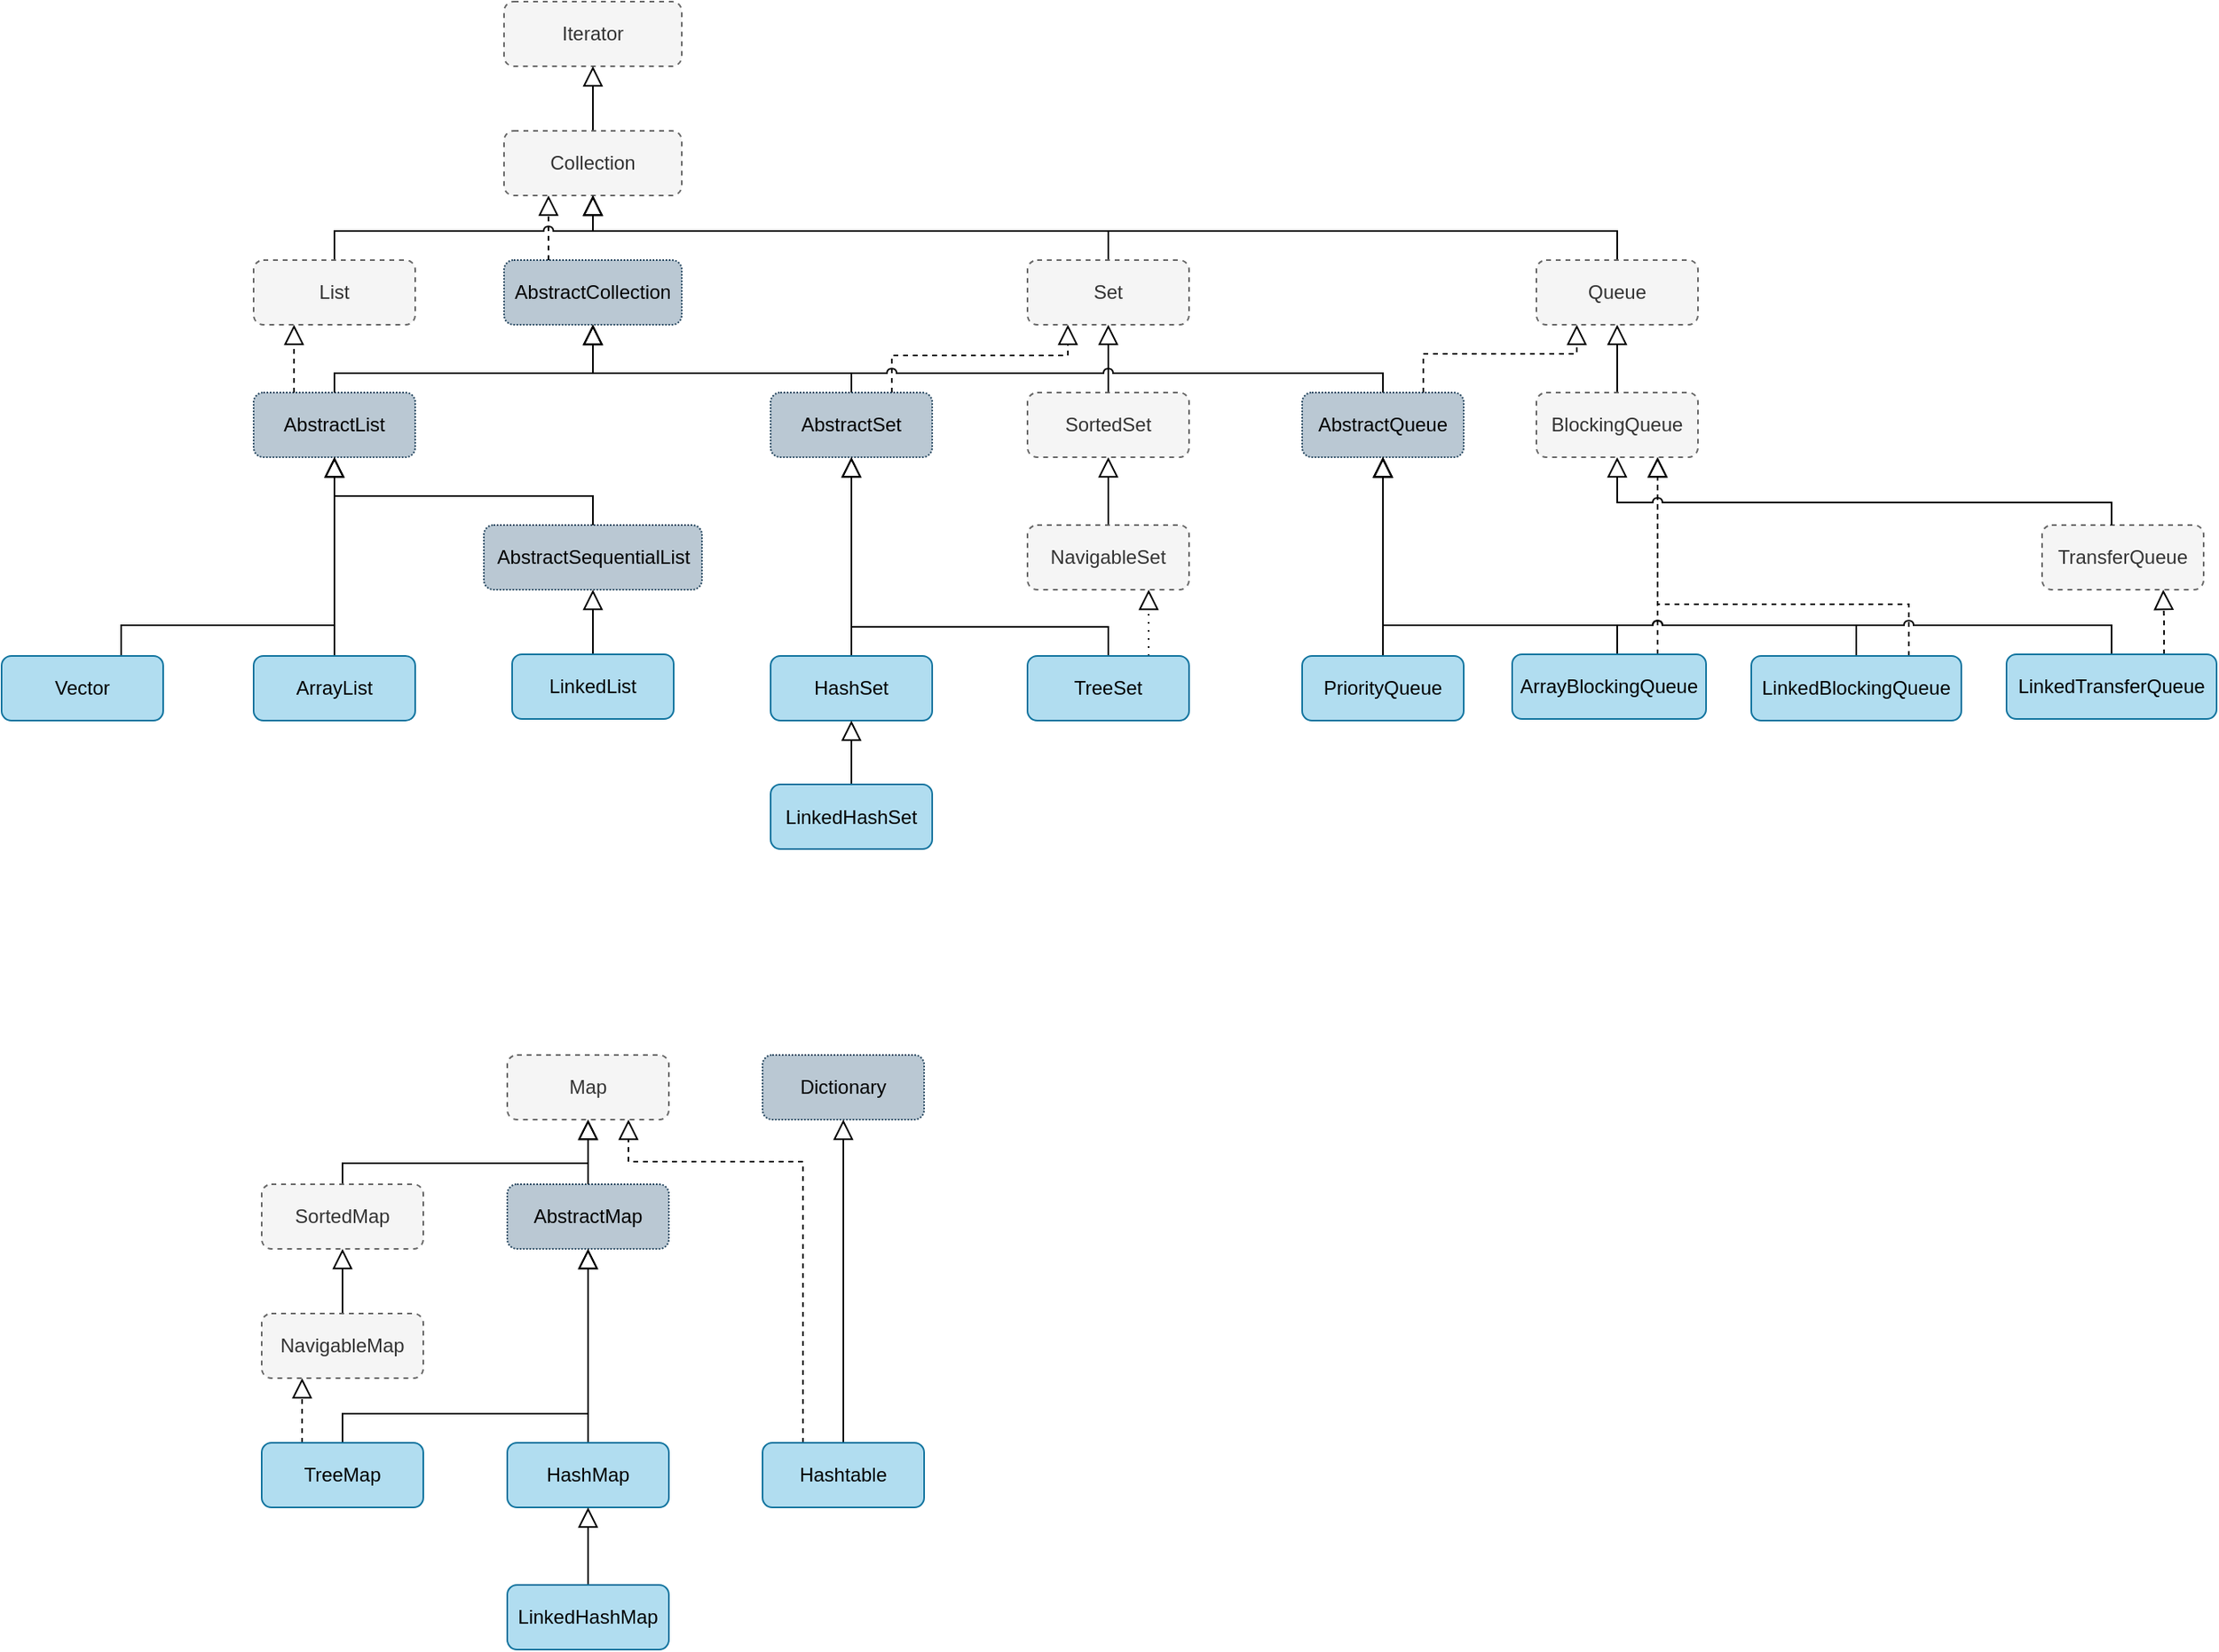 <mxfile version="20.8.22" type="github">
  <diagram name="第 1 页" id="btOSOCXCpxRk6QB-mOOm">
    <mxGraphModel dx="1838" dy="985" grid="0" gridSize="10" guides="1" tooltips="1" connect="1" arrows="1" fold="1" page="1" pageScale="1" pageWidth="827" pageHeight="1169" math="0" shadow="0">
      <root>
        <mxCell id="0" />
        <mxCell id="1" parent="0" />
        <mxCell id="vpoYyikJadlHoc9wZ7eo-48" style="edgeStyle=orthogonalEdgeStyle;rounded=0;jumpStyle=arc;orthogonalLoop=1;jettySize=auto;html=1;exitX=0.75;exitY=0;exitDx=0;exitDy=0;entryX=0.75;entryY=1;entryDx=0;entryDy=0;endArrow=block;endFill=0;endSize=10;dashed=1;" parent="1" source="vpoYyikJadlHoc9wZ7eo-49" target="vpoYyikJadlHoc9wZ7eo-46" edge="1">
          <mxGeometry relative="1" as="geometry">
            <Array as="points">
              <mxPoint x="1195" y="453" />
              <mxPoint x="1039" y="453" />
            </Array>
          </mxGeometry>
        </mxCell>
        <mxCell id="vpoYyikJadlHoc9wZ7eo-1" style="edgeStyle=orthogonalEdgeStyle;rounded=0;orthogonalLoop=1;jettySize=auto;html=1;exitX=0.25;exitY=0;exitDx=0;exitDy=0;entryX=0.25;entryY=1;entryDx=0;entryDy=0;dashed=1;strokeWidth=1;startArrow=none;startFill=0;endArrow=block;endFill=0;startSize=10;endSize=10;" parent="1" source="vpoYyikJadlHoc9wZ7eo-14" target="vpoYyikJadlHoc9wZ7eo-5" edge="1">
          <mxGeometry relative="1" as="geometry" />
        </mxCell>
        <mxCell id="vpoYyikJadlHoc9wZ7eo-2" style="edgeStyle=orthogonalEdgeStyle;rounded=0;orthogonalLoop=1;jettySize=auto;html=1;exitX=0.75;exitY=0;exitDx=0;exitDy=0;endArrow=block;endFill=0;endSize=10;dashed=1;entryX=0.25;entryY=1;entryDx=0;entryDy=0;" parent="1" source="vpoYyikJadlHoc9wZ7eo-39" target="vpoYyikJadlHoc9wZ7eo-9" edge="1">
          <mxGeometry relative="1" as="geometry">
            <Array as="points">
              <mxPoint x="894" y="298" />
              <mxPoint x="989" y="298" />
            </Array>
          </mxGeometry>
        </mxCell>
        <mxCell id="vpoYyikJadlHoc9wZ7eo-3" value="Iterator" style="rounded=1;whiteSpace=wrap;html=1;dashed=1;fillColor=#f5f5f5;fontColor=#333333;strokeColor=#666666;" parent="1" vertex="1">
          <mxGeometry x="325" y="80" width="110" height="40" as="geometry" />
        </mxCell>
        <mxCell id="vpoYyikJadlHoc9wZ7eo-4" style="edgeStyle=orthogonalEdgeStyle;rounded=0;orthogonalLoop=1;jettySize=auto;html=1;exitX=0.5;exitY=0;exitDx=0;exitDy=0;entryX=0.5;entryY=1;entryDx=0;entryDy=0;strokeWidth=1;startArrow=none;startFill=0;endArrow=block;endFill=0;endSize=10;startSize=10;" parent="1" source="vpoYyikJadlHoc9wZ7eo-5" target="vpoYyikJadlHoc9wZ7eo-3" edge="1">
          <mxGeometry relative="1" as="geometry" />
        </mxCell>
        <mxCell id="vpoYyikJadlHoc9wZ7eo-5" value="Collection" style="rounded=1;whiteSpace=wrap;html=1;dashed=1;fillColor=#f5f5f5;fontColor=#333333;strokeColor=#666666;" parent="1" vertex="1">
          <mxGeometry x="325" y="160" width="110" height="40" as="geometry" />
        </mxCell>
        <mxCell id="vpoYyikJadlHoc9wZ7eo-6" style="edgeStyle=orthogonalEdgeStyle;rounded=0;orthogonalLoop=1;jettySize=auto;html=1;entryX=0.5;entryY=1;entryDx=0;entryDy=0;strokeWidth=1;startArrow=none;startFill=0;endArrow=block;endFill=0;startSize=10;endSize=10;jumpStyle=arc;" parent="1" source="vpoYyikJadlHoc9wZ7eo-7" target="vpoYyikJadlHoc9wZ7eo-5" edge="1">
          <mxGeometry relative="1" as="geometry">
            <Array as="points">
              <mxPoint x="220" y="222" />
              <mxPoint x="380" y="222" />
            </Array>
          </mxGeometry>
        </mxCell>
        <mxCell id="vpoYyikJadlHoc9wZ7eo-7" value="List" style="rounded=1;whiteSpace=wrap;html=1;dashed=1;fillColor=#f5f5f5;fontColor=#333333;strokeColor=#666666;" parent="1" vertex="1">
          <mxGeometry x="170" y="240" width="100" height="40" as="geometry" />
        </mxCell>
        <mxCell id="vpoYyikJadlHoc9wZ7eo-8" style="edgeStyle=orthogonalEdgeStyle;rounded=0;orthogonalLoop=1;jettySize=auto;html=1;entryX=0.5;entryY=1;entryDx=0;entryDy=0;strokeWidth=1;startArrow=none;startFill=0;endArrow=block;endFill=0;startSize=10;endSize=10;" parent="1" source="vpoYyikJadlHoc9wZ7eo-9" target="vpoYyikJadlHoc9wZ7eo-5" edge="1">
          <mxGeometry relative="1" as="geometry">
            <Array as="points">
              <mxPoint x="1014" y="222" />
              <mxPoint x="380" y="222" />
            </Array>
          </mxGeometry>
        </mxCell>
        <mxCell id="vpoYyikJadlHoc9wZ7eo-9" value="Queue" style="rounded=1;whiteSpace=wrap;html=1;dashed=1;fillColor=#f5f5f5;fontColor=#333333;strokeColor=#666666;" parent="1" vertex="1">
          <mxGeometry x="964" y="240" width="100" height="40" as="geometry" />
        </mxCell>
        <mxCell id="vpoYyikJadlHoc9wZ7eo-10" style="edgeStyle=orthogonalEdgeStyle;rounded=0;orthogonalLoop=1;jettySize=auto;html=1;entryX=0.5;entryY=1;entryDx=0;entryDy=0;strokeWidth=1;startArrow=none;startFill=0;endArrow=block;endFill=0;startSize=10;endSize=10;" parent="1" source="vpoYyikJadlHoc9wZ7eo-11" target="vpoYyikJadlHoc9wZ7eo-5" edge="1">
          <mxGeometry relative="1" as="geometry">
            <Array as="points">
              <mxPoint x="699" y="222" />
              <mxPoint x="380" y="222" />
            </Array>
          </mxGeometry>
        </mxCell>
        <mxCell id="vpoYyikJadlHoc9wZ7eo-11" value="Set" style="rounded=1;whiteSpace=wrap;html=1;dashed=1;fillColor=#f5f5f5;fontColor=#333333;strokeColor=#666666;" parent="1" vertex="1">
          <mxGeometry x="649" y="240" width="100" height="40" as="geometry" />
        </mxCell>
        <mxCell id="vpoYyikJadlHoc9wZ7eo-12" value="AbstractList" style="rounded=1;whiteSpace=wrap;html=1;dashed=1;dashPattern=1 1;fillColor=#bac8d3;strokeColor=#23445d;" parent="1" vertex="1">
          <mxGeometry x="170" y="322" width="100" height="40" as="geometry" />
        </mxCell>
        <mxCell id="vpoYyikJadlHoc9wZ7eo-13" value="" style="endArrow=block;dashed=1;endFill=0;endSize=10;html=1;rounded=0;entryX=0.25;entryY=1;entryDx=0;entryDy=0;exitX=0.25;exitY=0;exitDx=0;exitDy=0;" parent="1" source="vpoYyikJadlHoc9wZ7eo-12" target="vpoYyikJadlHoc9wZ7eo-7" edge="1">
          <mxGeometry width="160" relative="1" as="geometry">
            <mxPoint x="206" y="336" as="sourcePoint" />
            <mxPoint x="206" y="296" as="targetPoint" />
          </mxGeometry>
        </mxCell>
        <mxCell id="vpoYyikJadlHoc9wZ7eo-14" value="AbstractCollection" style="rounded=1;whiteSpace=wrap;html=1;dashed=1;dashPattern=1 1;fillColor=#bac8d3;strokeColor=#23445d;" parent="1" vertex="1">
          <mxGeometry x="325" y="240" width="110" height="40" as="geometry" />
        </mxCell>
        <mxCell id="vpoYyikJadlHoc9wZ7eo-15" value="" style="edgeStyle=elbowEdgeStyle;elbow=vertical;endArrow=block;html=1;curved=0;rounded=0;endSize=10;startSize=10;endFill=0;exitX=0.5;exitY=0;exitDx=0;exitDy=0;entryX=0.5;entryY=1;entryDx=0;entryDy=0;strokeWidth=1;" parent="1" source="vpoYyikJadlHoc9wZ7eo-12" target="vpoYyikJadlHoc9wZ7eo-14" edge="1">
          <mxGeometry width="50" height="50" relative="1" as="geometry">
            <mxPoint x="220" y="349" as="sourcePoint" />
            <mxPoint x="83" y="311" as="targetPoint" />
            <Array as="points">
              <mxPoint x="299" y="310" />
            </Array>
          </mxGeometry>
        </mxCell>
        <mxCell id="vpoYyikJadlHoc9wZ7eo-16" style="edgeStyle=orthogonalEdgeStyle;rounded=0;orthogonalLoop=1;jettySize=auto;html=1;entryX=0.25;entryY=1;entryDx=0;entryDy=0;strokeWidth=1;startArrow=none;startFill=0;endArrow=block;endFill=0;startSize=10;endSize=10;dashed=1;exitX=0.75;exitY=0;exitDx=0;exitDy=0;" parent="1" source="vpoYyikJadlHoc9wZ7eo-18" target="vpoYyikJadlHoc9wZ7eo-11" edge="1">
          <mxGeometry relative="1" as="geometry">
            <Array as="points">
              <mxPoint x="565" y="299" />
              <mxPoint x="674" y="299" />
            </Array>
          </mxGeometry>
        </mxCell>
        <mxCell id="vpoYyikJadlHoc9wZ7eo-17" style="edgeStyle=orthogonalEdgeStyle;rounded=0;orthogonalLoop=1;jettySize=auto;html=1;exitX=0.5;exitY=0;exitDx=0;exitDy=0;entryX=0.5;entryY=1;entryDx=0;entryDy=0;strokeWidth=1;startArrow=none;startFill=0;endArrow=block;endFill=0;startSize=10;endSize=10;" parent="1" source="vpoYyikJadlHoc9wZ7eo-18" target="vpoYyikJadlHoc9wZ7eo-14" edge="1">
          <mxGeometry relative="1" as="geometry">
            <Array as="points">
              <mxPoint x="540" y="310" />
              <mxPoint x="380" y="310" />
            </Array>
          </mxGeometry>
        </mxCell>
        <mxCell id="vpoYyikJadlHoc9wZ7eo-18" value="AbstractSet" style="rounded=1;whiteSpace=wrap;html=1;dashed=1;dashPattern=1 1;fillColor=#bac8d3;strokeColor=#23445d;" parent="1" vertex="1">
          <mxGeometry x="490" y="322" width="100" height="40" as="geometry" />
        </mxCell>
        <mxCell id="vpoYyikJadlHoc9wZ7eo-19" style="edgeStyle=orthogonalEdgeStyle;rounded=0;orthogonalLoop=1;jettySize=auto;html=1;strokeWidth=1;startArrow=none;startFill=0;endArrow=block;endFill=0;startSize=10;endSize=10;" parent="1" source="vpoYyikJadlHoc9wZ7eo-20" target="vpoYyikJadlHoc9wZ7eo-18" edge="1">
          <mxGeometry relative="1" as="geometry" />
        </mxCell>
        <mxCell id="vpoYyikJadlHoc9wZ7eo-20" value="HashSet" style="rounded=1;whiteSpace=wrap;html=1;fillColor=#b1ddf0;strokeColor=#10739e;" parent="1" vertex="1">
          <mxGeometry x="490" y="485" width="100" height="40" as="geometry" />
        </mxCell>
        <mxCell id="vpoYyikJadlHoc9wZ7eo-21" style="edgeStyle=orthogonalEdgeStyle;rounded=0;orthogonalLoop=1;jettySize=auto;html=1;entryX=0.5;entryY=1;entryDx=0;entryDy=0;strokeWidth=1;startArrow=none;startFill=0;endArrow=block;endFill=0;startSize=10;endSize=10;exitX=0.5;exitY=0;exitDx=0;exitDy=0;" parent="1" source="vpoYyikJadlHoc9wZ7eo-23" target="vpoYyikJadlHoc9wZ7eo-18" edge="1">
          <mxGeometry relative="1" as="geometry">
            <Array as="points">
              <mxPoint x="699" y="467" />
              <mxPoint x="540" y="467" />
            </Array>
          </mxGeometry>
        </mxCell>
        <mxCell id="vpoYyikJadlHoc9wZ7eo-22" style="edgeStyle=orthogonalEdgeStyle;rounded=0;orthogonalLoop=1;jettySize=auto;html=1;strokeWidth=1;startArrow=none;startFill=0;endArrow=block;endFill=0;startSize=10;endSize=10;dashed=1;dashPattern=1 4;entryX=0.75;entryY=1;entryDx=0;entryDy=0;exitX=0.75;exitY=0;exitDx=0;exitDy=0;" parent="1" source="vpoYyikJadlHoc9wZ7eo-23" target="vpoYyikJadlHoc9wZ7eo-27" edge="1">
          <mxGeometry relative="1" as="geometry" />
        </mxCell>
        <mxCell id="vpoYyikJadlHoc9wZ7eo-23" value="TreeSet" style="rounded=1;whiteSpace=wrap;html=1;fillColor=#b1ddf0;strokeColor=#10739e;" parent="1" vertex="1">
          <mxGeometry x="649" y="485" width="100" height="40" as="geometry" />
        </mxCell>
        <mxCell id="vpoYyikJadlHoc9wZ7eo-24" style="edgeStyle=orthogonalEdgeStyle;rounded=0;orthogonalLoop=1;jettySize=auto;html=1;entryX=0.5;entryY=1;entryDx=0;entryDy=0;strokeWidth=1;startArrow=none;startFill=0;endArrow=block;endFill=0;startSize=10;endSize=10;jumpStyle=arc;" parent="1" source="vpoYyikJadlHoc9wZ7eo-25" target="vpoYyikJadlHoc9wZ7eo-11" edge="1">
          <mxGeometry relative="1" as="geometry">
            <Array as="points">
              <mxPoint x="699" y="296" />
              <mxPoint x="699" y="296" />
            </Array>
          </mxGeometry>
        </mxCell>
        <mxCell id="vpoYyikJadlHoc9wZ7eo-25" value="SortedSet" style="rounded=1;whiteSpace=wrap;html=1;dashed=1;fillColor=#f5f5f5;fontColor=#333333;strokeColor=#666666;" parent="1" vertex="1">
          <mxGeometry x="649" y="322" width="100" height="40" as="geometry" />
        </mxCell>
        <mxCell id="vpoYyikJadlHoc9wZ7eo-26" style="edgeStyle=orthogonalEdgeStyle;rounded=0;orthogonalLoop=1;jettySize=auto;html=1;entryX=0.5;entryY=1;entryDx=0;entryDy=0;strokeWidth=1;startArrow=none;startFill=0;endArrow=block;endFill=0;startSize=10;endSize=10;" parent="1" source="vpoYyikJadlHoc9wZ7eo-27" target="vpoYyikJadlHoc9wZ7eo-25" edge="1">
          <mxGeometry relative="1" as="geometry" />
        </mxCell>
        <mxCell id="vpoYyikJadlHoc9wZ7eo-27" value="NavigableSet" style="rounded=1;whiteSpace=wrap;html=1;dashed=1;fillColor=#f5f5f5;fontColor=#333333;strokeColor=#666666;" parent="1" vertex="1">
          <mxGeometry x="649" y="404" width="100" height="40" as="geometry" />
        </mxCell>
        <mxCell id="vpoYyikJadlHoc9wZ7eo-28" style="edgeStyle=orthogonalEdgeStyle;rounded=0;orthogonalLoop=1;jettySize=auto;html=1;endArrow=block;endFill=0;endSize=10;exitX=0.5;exitY=0;exitDx=0;exitDy=0;" parent="1" source="vpoYyikJadlHoc9wZ7eo-29" target="vpoYyikJadlHoc9wZ7eo-12" edge="1">
          <mxGeometry relative="1" as="geometry">
            <Array as="points">
              <mxPoint x="380" y="386" />
              <mxPoint x="220" y="386" />
            </Array>
          </mxGeometry>
        </mxCell>
        <mxCell id="vpoYyikJadlHoc9wZ7eo-29" value="AbstractSequentialList" style="rounded=1;whiteSpace=wrap;html=1;dashed=1;dashPattern=1 1;fillColor=#bac8d3;strokeColor=#23445d;" parent="1" vertex="1">
          <mxGeometry x="312.5" y="404" width="135" height="40" as="geometry" />
        </mxCell>
        <mxCell id="vpoYyikJadlHoc9wZ7eo-30" style="edgeStyle=orthogonalEdgeStyle;rounded=0;orthogonalLoop=1;jettySize=auto;html=1;entryX=0.5;entryY=1;entryDx=0;entryDy=0;endArrow=block;endFill=0;endSize=10;" parent="1" source="vpoYyikJadlHoc9wZ7eo-31" target="vpoYyikJadlHoc9wZ7eo-12" edge="1">
          <mxGeometry relative="1" as="geometry" />
        </mxCell>
        <mxCell id="vpoYyikJadlHoc9wZ7eo-31" value="ArrayList" style="rounded=1;whiteSpace=wrap;html=1;fillColor=#b1ddf0;strokeColor=#10739e;" parent="1" vertex="1">
          <mxGeometry x="170" y="485" width="100" height="40" as="geometry" />
        </mxCell>
        <mxCell id="vpoYyikJadlHoc9wZ7eo-32" style="edgeStyle=orthogonalEdgeStyle;rounded=0;orthogonalLoop=1;jettySize=auto;html=1;endArrow=block;endFill=0;endSize=10;" parent="1" source="vpoYyikJadlHoc9wZ7eo-33" target="vpoYyikJadlHoc9wZ7eo-12" edge="1">
          <mxGeometry relative="1" as="geometry">
            <Array as="points">
              <mxPoint x="88" y="466" />
              <mxPoint x="220" y="466" />
            </Array>
          </mxGeometry>
        </mxCell>
        <mxCell id="vpoYyikJadlHoc9wZ7eo-33" value="Vector" style="rounded=1;whiteSpace=wrap;html=1;fillColor=#b1ddf0;strokeColor=#10739e;" parent="1" vertex="1">
          <mxGeometry x="14" y="485" width="100" height="40" as="geometry" />
        </mxCell>
        <mxCell id="vpoYyikJadlHoc9wZ7eo-34" style="edgeStyle=orthogonalEdgeStyle;rounded=0;orthogonalLoop=1;jettySize=auto;html=1;entryX=0.5;entryY=1;entryDx=0;entryDy=0;endArrow=block;endFill=0;endSize=10;" parent="1" source="vpoYyikJadlHoc9wZ7eo-35" target="vpoYyikJadlHoc9wZ7eo-29" edge="1">
          <mxGeometry relative="1" as="geometry" />
        </mxCell>
        <mxCell id="vpoYyikJadlHoc9wZ7eo-35" value="LinkedList" style="rounded=1;whiteSpace=wrap;html=1;fillColor=#b1ddf0;strokeColor=#10739e;" parent="1" vertex="1">
          <mxGeometry x="330" y="484" width="100" height="40" as="geometry" />
        </mxCell>
        <mxCell id="vpoYyikJadlHoc9wZ7eo-36" style="edgeStyle=orthogonalEdgeStyle;rounded=0;orthogonalLoop=1;jettySize=auto;html=1;endArrow=block;endFill=0;endSize=10;startSize=10;" parent="1" source="vpoYyikJadlHoc9wZ7eo-37" target="vpoYyikJadlHoc9wZ7eo-20" edge="1">
          <mxGeometry relative="1" as="geometry">
            <mxPoint x="550" y="575" as="targetPoint" />
          </mxGeometry>
        </mxCell>
        <mxCell id="vpoYyikJadlHoc9wZ7eo-37" value="LinkedHashSet" style="rounded=1;whiteSpace=wrap;html=1;fillColor=#b1ddf0;strokeColor=#10739e;" parent="1" vertex="1">
          <mxGeometry x="490" y="564.5" width="100" height="40" as="geometry" />
        </mxCell>
        <mxCell id="vpoYyikJadlHoc9wZ7eo-38" style="edgeStyle=orthogonalEdgeStyle;rounded=0;orthogonalLoop=1;jettySize=auto;html=1;endArrow=block;endFill=0;endSize=10;exitX=0.5;exitY=0;exitDx=0;exitDy=0;jumpStyle=arc;" parent="1" source="vpoYyikJadlHoc9wZ7eo-39" target="vpoYyikJadlHoc9wZ7eo-14" edge="1">
          <mxGeometry relative="1" as="geometry">
            <Array as="points">
              <mxPoint x="869" y="310" />
              <mxPoint x="380" y="310" />
            </Array>
          </mxGeometry>
        </mxCell>
        <mxCell id="vpoYyikJadlHoc9wZ7eo-39" value="AbstractQueue" style="rounded=1;whiteSpace=wrap;html=1;dashed=1;dashPattern=1 1;fillColor=#bac8d3;strokeColor=#23445d;" parent="1" vertex="1">
          <mxGeometry x="819" y="322" width="100" height="40" as="geometry" />
        </mxCell>
        <mxCell id="vpoYyikJadlHoc9wZ7eo-40" style="edgeStyle=orthogonalEdgeStyle;rounded=0;orthogonalLoop=1;jettySize=auto;html=1;endArrow=block;endFill=0;endSize=10;" parent="1" source="vpoYyikJadlHoc9wZ7eo-41" target="vpoYyikJadlHoc9wZ7eo-39" edge="1">
          <mxGeometry relative="1" as="geometry" />
        </mxCell>
        <mxCell id="vpoYyikJadlHoc9wZ7eo-41" value="PriorityQueue" style="rounded=1;whiteSpace=wrap;html=1;fillColor=#b1ddf0;strokeColor=#10739e;" parent="1" vertex="1">
          <mxGeometry x="819" y="485" width="100" height="40" as="geometry" />
        </mxCell>
        <mxCell id="vpoYyikJadlHoc9wZ7eo-42" style="edgeStyle=orthogonalEdgeStyle;rounded=0;orthogonalLoop=1;jettySize=auto;html=1;endArrow=block;endFill=0;endSize=10;exitX=0.5;exitY=0;exitDx=0;exitDy=0;" parent="1" source="vpoYyikJadlHoc9wZ7eo-44" target="vpoYyikJadlHoc9wZ7eo-39" edge="1">
          <mxGeometry relative="1" as="geometry">
            <Array as="points">
              <mxPoint x="1014" y="466" />
              <mxPoint x="869" y="466" />
            </Array>
          </mxGeometry>
        </mxCell>
        <mxCell id="vpoYyikJadlHoc9wZ7eo-43" style="edgeStyle=orthogonalEdgeStyle;rounded=0;jumpStyle=arc;orthogonalLoop=1;jettySize=auto;html=1;exitX=0.75;exitY=0;exitDx=0;exitDy=0;entryX=0.75;entryY=1;entryDx=0;entryDy=0;dashed=1;endArrow=block;endFill=0;endSize=10;" parent="1" source="vpoYyikJadlHoc9wZ7eo-44" target="vpoYyikJadlHoc9wZ7eo-46" edge="1">
          <mxGeometry relative="1" as="geometry" />
        </mxCell>
        <mxCell id="vpoYyikJadlHoc9wZ7eo-44" value="ArrayBlockingQueue" style="rounded=1;whiteSpace=wrap;html=1;fillColor=#b1ddf0;strokeColor=#10739e;" parent="1" vertex="1">
          <mxGeometry x="949" y="484" width="120" height="40" as="geometry" />
        </mxCell>
        <mxCell id="vpoYyikJadlHoc9wZ7eo-45" style="edgeStyle=orthogonalEdgeStyle;rounded=0;orthogonalLoop=1;jettySize=auto;html=1;entryX=0.5;entryY=1;entryDx=0;entryDy=0;endArrow=block;endFill=0;endSize=10;" parent="1" source="vpoYyikJadlHoc9wZ7eo-46" target="vpoYyikJadlHoc9wZ7eo-9" edge="1">
          <mxGeometry relative="1" as="geometry">
            <Array as="points">
              <mxPoint x="1014" y="297" />
              <mxPoint x="1014" y="297" />
            </Array>
          </mxGeometry>
        </mxCell>
        <mxCell id="vpoYyikJadlHoc9wZ7eo-46" value="BlockingQueue" style="rounded=1;whiteSpace=wrap;html=1;dashed=1;fillColor=#f5f5f5;fontColor=#333333;strokeColor=#666666;" parent="1" vertex="1">
          <mxGeometry x="964" y="322" width="100" height="40" as="geometry" />
        </mxCell>
        <mxCell id="vpoYyikJadlHoc9wZ7eo-47" style="edgeStyle=orthogonalEdgeStyle;rounded=0;jumpStyle=arc;orthogonalLoop=1;jettySize=auto;html=1;endArrow=block;endFill=0;endSize=10;" parent="1" source="vpoYyikJadlHoc9wZ7eo-49" target="vpoYyikJadlHoc9wZ7eo-39" edge="1">
          <mxGeometry relative="1" as="geometry">
            <Array as="points">
              <mxPoint x="1162" y="466" />
              <mxPoint x="869" y="466" />
            </Array>
          </mxGeometry>
        </mxCell>
        <mxCell id="vpoYyikJadlHoc9wZ7eo-49" value="LinkedBlockingQueue" style="rounded=1;whiteSpace=wrap;html=1;fillColor=#b1ddf0;strokeColor=#10739e;" parent="1" vertex="1">
          <mxGeometry x="1097" y="485" width="130" height="40" as="geometry" />
        </mxCell>
        <mxCell id="vpoYyikJadlHoc9wZ7eo-50" style="edgeStyle=orthogonalEdgeStyle;rounded=0;jumpStyle=arc;orthogonalLoop=1;jettySize=auto;html=1;endArrow=block;endFill=0;endSize=10;" parent="1" source="vpoYyikJadlHoc9wZ7eo-52" target="vpoYyikJadlHoc9wZ7eo-39" edge="1">
          <mxGeometry relative="1" as="geometry">
            <Array as="points">
              <mxPoint x="1320" y="466" />
              <mxPoint x="869" y="466" />
            </Array>
          </mxGeometry>
        </mxCell>
        <mxCell id="MjNJMOlfQ2a6HKv_HQmg-2" style="edgeStyle=orthogonalEdgeStyle;rounded=0;orthogonalLoop=1;jettySize=auto;html=1;exitX=0.75;exitY=0;exitDx=0;exitDy=0;entryX=0.75;entryY=1;entryDx=0;entryDy=0;endArrow=block;endFill=0;endSize=10;dashed=1;" edge="1" parent="1" source="vpoYyikJadlHoc9wZ7eo-52" target="vpoYyikJadlHoc9wZ7eo-54">
          <mxGeometry relative="1" as="geometry" />
        </mxCell>
        <mxCell id="vpoYyikJadlHoc9wZ7eo-52" value="LinkedTransferQueue" style="rounded=1;whiteSpace=wrap;html=1;fillColor=#b1ddf0;strokeColor=#10739e;" parent="1" vertex="1">
          <mxGeometry x="1255" y="484" width="130" height="40" as="geometry" />
        </mxCell>
        <mxCell id="vpoYyikJadlHoc9wZ7eo-54" value="TransferQueue" style="rounded=1;whiteSpace=wrap;html=1;dashed=1;fillColor=#f5f5f5;fontColor=#333333;strokeColor=#666666;" parent="1" vertex="1">
          <mxGeometry x="1277" y="404" width="100" height="40" as="geometry" />
        </mxCell>
        <mxCell id="vpoYyikJadlHoc9wZ7eo-55" value="Map" style="rounded=1;whiteSpace=wrap;html=1;dashed=1;fillColor=#f5f5f5;fontColor=#333333;strokeColor=#666666;" parent="1" vertex="1">
          <mxGeometry x="327" y="732" width="100" height="40" as="geometry" />
        </mxCell>
        <mxCell id="vpoYyikJadlHoc9wZ7eo-56" value="Dictionary" style="rounded=1;whiteSpace=wrap;html=1;dashed=1;dashPattern=1 1;fillColor=#bac8d3;strokeColor=#23445d;" parent="1" vertex="1">
          <mxGeometry x="485" y="732" width="100" height="40" as="geometry" />
        </mxCell>
        <mxCell id="vpoYyikJadlHoc9wZ7eo-57" style="edgeStyle=orthogonalEdgeStyle;rounded=0;jumpStyle=arc;orthogonalLoop=1;jettySize=auto;html=1;endArrow=block;endFill=0;endSize=10;" parent="1" source="vpoYyikJadlHoc9wZ7eo-59" target="vpoYyikJadlHoc9wZ7eo-56" edge="1">
          <mxGeometry relative="1" as="geometry" />
        </mxCell>
        <mxCell id="vpoYyikJadlHoc9wZ7eo-58" style="edgeStyle=orthogonalEdgeStyle;rounded=0;jumpStyle=arc;orthogonalLoop=1;jettySize=auto;html=1;exitX=0.25;exitY=0;exitDx=0;exitDy=0;entryX=0.75;entryY=1;entryDx=0;entryDy=0;dashed=1;endArrow=block;endFill=0;endSize=10;" parent="1" source="vpoYyikJadlHoc9wZ7eo-59" target="vpoYyikJadlHoc9wZ7eo-55" edge="1">
          <mxGeometry relative="1" as="geometry">
            <Array as="points">
              <mxPoint x="510" y="798" />
              <mxPoint x="402" y="798" />
            </Array>
          </mxGeometry>
        </mxCell>
        <mxCell id="vpoYyikJadlHoc9wZ7eo-59" value="Hashtable" style="rounded=1;whiteSpace=wrap;html=1;fillColor=#b1ddf0;strokeColor=#10739e;" parent="1" vertex="1">
          <mxGeometry x="485" y="972" width="100" height="40" as="geometry" />
        </mxCell>
        <mxCell id="vpoYyikJadlHoc9wZ7eo-62" style="edgeStyle=orthogonalEdgeStyle;rounded=0;orthogonalLoop=1;jettySize=auto;html=1;entryX=0.5;entryY=1;entryDx=0;entryDy=0;endArrow=block;endFill=0;endSize=10;" parent="1" source="vpoYyikJadlHoc9wZ7eo-60" target="vpoYyikJadlHoc9wZ7eo-55" edge="1">
          <mxGeometry relative="1" as="geometry" />
        </mxCell>
        <mxCell id="vpoYyikJadlHoc9wZ7eo-60" value="AbstractMap" style="rounded=1;whiteSpace=wrap;html=1;dashed=1;dashPattern=1 1;fillColor=#bac8d3;strokeColor=#23445d;" parent="1" vertex="1">
          <mxGeometry x="327" y="812" width="100" height="40" as="geometry" />
        </mxCell>
        <mxCell id="vpoYyikJadlHoc9wZ7eo-63" style="edgeStyle=orthogonalEdgeStyle;rounded=0;orthogonalLoop=1;jettySize=auto;html=1;endArrow=block;endFill=0;endSize=10;" parent="1" source="vpoYyikJadlHoc9wZ7eo-61" target="vpoYyikJadlHoc9wZ7eo-60" edge="1">
          <mxGeometry relative="1" as="geometry" />
        </mxCell>
        <mxCell id="vpoYyikJadlHoc9wZ7eo-61" value="HashMap" style="rounded=1;whiteSpace=wrap;html=1;fillColor=#b1ddf0;strokeColor=#10739e;" parent="1" vertex="1">
          <mxGeometry x="327" y="972" width="100" height="40" as="geometry" />
        </mxCell>
        <mxCell id="vpoYyikJadlHoc9wZ7eo-65" style="edgeStyle=orthogonalEdgeStyle;rounded=0;orthogonalLoop=1;jettySize=auto;html=1;endArrow=block;endFill=0;endSize=10;" parent="1" source="vpoYyikJadlHoc9wZ7eo-64" target="vpoYyikJadlHoc9wZ7eo-61" edge="1">
          <mxGeometry relative="1" as="geometry" />
        </mxCell>
        <mxCell id="vpoYyikJadlHoc9wZ7eo-64" value="LinkedHashMap" style="rounded=1;whiteSpace=wrap;html=1;fillColor=#b1ddf0;strokeColor=#10739e;" parent="1" vertex="1">
          <mxGeometry x="327" y="1060" width="100" height="40" as="geometry" />
        </mxCell>
        <mxCell id="vpoYyikJadlHoc9wZ7eo-67" style="edgeStyle=orthogonalEdgeStyle;rounded=0;orthogonalLoop=1;jettySize=auto;html=1;endArrow=block;endFill=0;endSize=10;" parent="1" source="vpoYyikJadlHoc9wZ7eo-66" target="vpoYyikJadlHoc9wZ7eo-60" edge="1">
          <mxGeometry relative="1" as="geometry">
            <Array as="points">
              <mxPoint x="225" y="954" />
              <mxPoint x="377" y="954" />
            </Array>
          </mxGeometry>
        </mxCell>
        <mxCell id="vpoYyikJadlHoc9wZ7eo-73" style="edgeStyle=orthogonalEdgeStyle;rounded=0;orthogonalLoop=1;jettySize=auto;html=1;exitX=0.25;exitY=0;exitDx=0;exitDy=0;entryX=0.25;entryY=1;entryDx=0;entryDy=0;endArrow=block;endFill=0;endSize=10;dashed=1;" parent="1" source="vpoYyikJadlHoc9wZ7eo-66" target="vpoYyikJadlHoc9wZ7eo-69" edge="1">
          <mxGeometry relative="1" as="geometry" />
        </mxCell>
        <mxCell id="vpoYyikJadlHoc9wZ7eo-66" value="TreeMap" style="rounded=1;whiteSpace=wrap;html=1;fillColor=#b1ddf0;strokeColor=#10739e;" parent="1" vertex="1">
          <mxGeometry x="175" y="972" width="100" height="40" as="geometry" />
        </mxCell>
        <mxCell id="vpoYyikJadlHoc9wZ7eo-72" style="edgeStyle=orthogonalEdgeStyle;rounded=0;orthogonalLoop=1;jettySize=auto;html=1;entryX=0.5;entryY=1;entryDx=0;entryDy=0;endArrow=block;endFill=0;endSize=10;" parent="1" source="vpoYyikJadlHoc9wZ7eo-69" target="vpoYyikJadlHoc9wZ7eo-70" edge="1">
          <mxGeometry relative="1" as="geometry" />
        </mxCell>
        <mxCell id="vpoYyikJadlHoc9wZ7eo-69" value="NavigableMap" style="rounded=1;whiteSpace=wrap;html=1;dashed=1;fillColor=#f5f5f5;fontColor=#333333;strokeColor=#666666;" parent="1" vertex="1">
          <mxGeometry x="175" y="892" width="100" height="40" as="geometry" />
        </mxCell>
        <mxCell id="vpoYyikJadlHoc9wZ7eo-71" style="edgeStyle=orthogonalEdgeStyle;rounded=0;orthogonalLoop=1;jettySize=auto;html=1;endArrow=block;endFill=0;endSize=10;" parent="1" source="vpoYyikJadlHoc9wZ7eo-70" target="vpoYyikJadlHoc9wZ7eo-55" edge="1">
          <mxGeometry relative="1" as="geometry">
            <Array as="points">
              <mxPoint x="225" y="799" />
              <mxPoint x="377" y="799" />
            </Array>
          </mxGeometry>
        </mxCell>
        <mxCell id="vpoYyikJadlHoc9wZ7eo-70" value="SortedMap" style="rounded=1;whiteSpace=wrap;html=1;dashed=1;fillColor=#f5f5f5;fontColor=#333333;strokeColor=#666666;" parent="1" vertex="1">
          <mxGeometry x="175" y="812" width="100" height="40" as="geometry" />
        </mxCell>
        <mxCell id="MjNJMOlfQ2a6HKv_HQmg-1" style="edgeStyle=orthogonalEdgeStyle;rounded=0;orthogonalLoop=1;jettySize=auto;html=1;entryX=0.5;entryY=1;entryDx=0;entryDy=0;endArrow=block;endFill=0;endSize=10;jumpStyle=arc;" edge="1" parent="1" source="vpoYyikJadlHoc9wZ7eo-54" target="vpoYyikJadlHoc9wZ7eo-46">
          <mxGeometry relative="1" as="geometry">
            <Array as="points">
              <mxPoint x="1320" y="390" />
              <mxPoint x="1014" y="390" />
            </Array>
          </mxGeometry>
        </mxCell>
      </root>
    </mxGraphModel>
  </diagram>
</mxfile>

